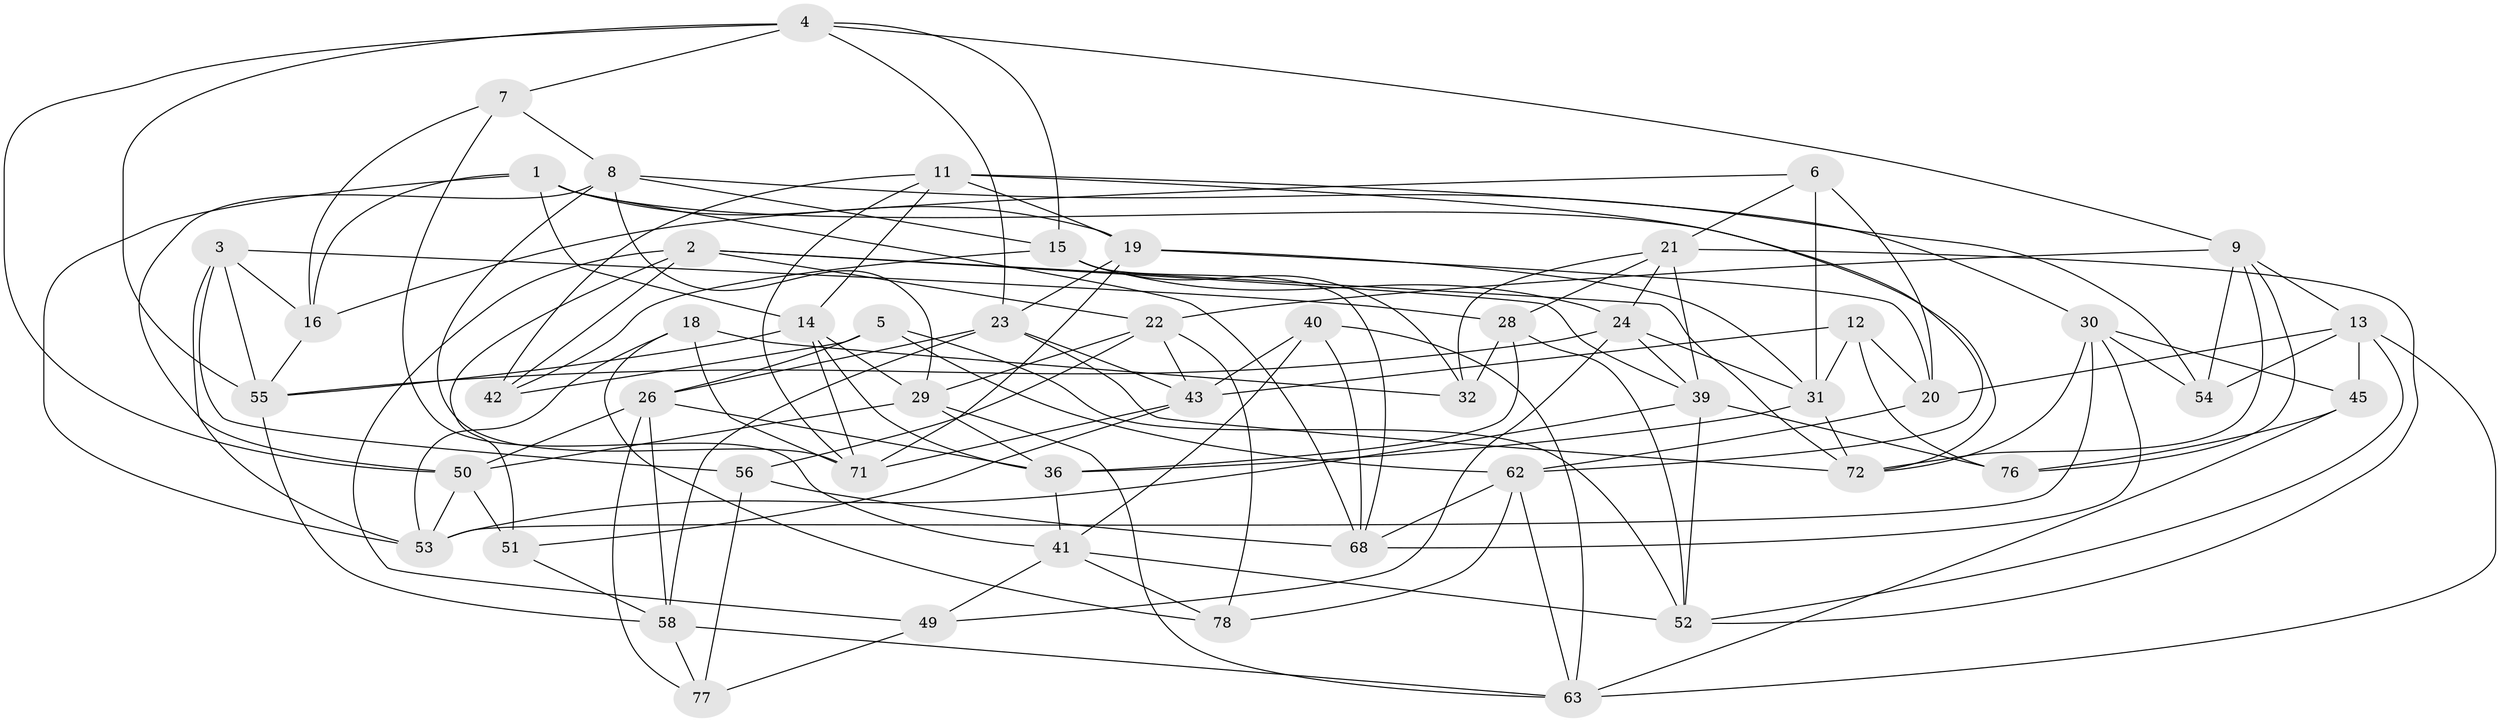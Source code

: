 // Generated by graph-tools (version 1.1) at 2025/24/03/03/25 07:24:29]
// undirected, 52 vertices, 138 edges
graph export_dot {
graph [start="1"]
  node [color=gray90,style=filled];
  1 [super="+38"];
  2 [super="+59"];
  3 [super="+81"];
  4 [super="+65"];
  5;
  6 [super="+34"];
  7;
  8 [super="+10"];
  9 [super="+46"];
  11 [super="+86"];
  12;
  13 [super="+44"];
  14 [super="+37"];
  15 [super="+35"];
  16 [super="+17"];
  18;
  19 [super="+25"];
  20 [super="+66"];
  21 [super="+48"];
  22 [super="+70"];
  23 [super="+61"];
  24 [super="+33"];
  26 [super="+27"];
  28 [super="+67"];
  29 [super="+64"];
  30 [super="+47"];
  31 [super="+84"];
  32;
  36 [super="+79"];
  39 [super="+85"];
  40;
  41 [super="+73"];
  42;
  43 [super="+57"];
  45;
  49;
  50 [super="+60"];
  51;
  52 [super="+87"];
  53 [super="+74"];
  54;
  55 [super="+80"];
  56;
  58 [super="+75"];
  62 [super="+82"];
  63 [super="+88"];
  68 [super="+69"];
  71 [super="+89"];
  72 [super="+83"];
  76;
  77;
  78;
  1 -- 19;
  1 -- 14;
  1 -- 53;
  1 -- 16;
  1 -- 72;
  1 -- 68;
  2 -- 72;
  2 -- 39;
  2 -- 49;
  2 -- 42;
  2 -- 51;
  2 -- 22;
  3 -- 28 [weight=2];
  3 -- 53;
  3 -- 56;
  3 -- 16;
  3 -- 55;
  4 -- 50;
  4 -- 9;
  4 -- 55;
  4 -- 7;
  4 -- 23;
  4 -- 15;
  5 -- 42;
  5 -- 26;
  5 -- 62;
  5 -- 52;
  6 -- 20 [weight=2];
  6 -- 31;
  6 -- 16 [weight=2];
  6 -- 21;
  7 -- 16;
  7 -- 41;
  7 -- 8;
  8 -- 54;
  8 -- 29;
  8 -- 50;
  8 -- 15;
  8 -- 71;
  9 -- 54;
  9 -- 13;
  9 -- 76;
  9 -- 72;
  9 -- 22;
  11 -- 14;
  11 -- 19;
  11 -- 30;
  11 -- 42;
  11 -- 62;
  11 -- 71;
  12 -- 31;
  12 -- 76;
  12 -- 43;
  12 -- 20;
  13 -- 45;
  13 -- 54;
  13 -- 20;
  13 -- 52;
  13 -- 63;
  14 -- 71;
  14 -- 36;
  14 -- 29;
  14 -- 55;
  15 -- 68;
  15 -- 32;
  15 -- 24;
  15 -- 42;
  16 -- 55;
  18 -- 78;
  18 -- 32;
  18 -- 53;
  18 -- 71;
  19 -- 20;
  19 -- 71;
  19 -- 31;
  19 -- 23;
  20 -- 62;
  21 -- 28;
  21 -- 52;
  21 -- 32;
  21 -- 24;
  21 -- 39;
  22 -- 78;
  22 -- 56;
  22 -- 43;
  22 -- 29;
  23 -- 72;
  23 -- 43;
  23 -- 26;
  23 -- 58;
  24 -- 49;
  24 -- 31;
  24 -- 39;
  24 -- 55;
  26 -- 77;
  26 -- 50;
  26 -- 36;
  26 -- 58;
  28 -- 36;
  28 -- 32;
  28 -- 52;
  29 -- 36;
  29 -- 63;
  29 -- 50;
  30 -- 54;
  30 -- 53;
  30 -- 68;
  30 -- 72;
  30 -- 45;
  31 -- 72;
  31 -- 36;
  36 -- 41;
  39 -- 76;
  39 -- 52;
  39 -- 53;
  40 -- 43;
  40 -- 63;
  40 -- 41;
  40 -- 68;
  41 -- 49;
  41 -- 78;
  41 -- 52;
  43 -- 51;
  43 -- 71;
  45 -- 63;
  45 -- 76;
  49 -- 77;
  50 -- 51;
  50 -- 53;
  51 -- 58;
  55 -- 58;
  56 -- 77;
  56 -- 68;
  58 -- 77;
  58 -- 63;
  62 -- 68;
  62 -- 78;
  62 -- 63;
}
